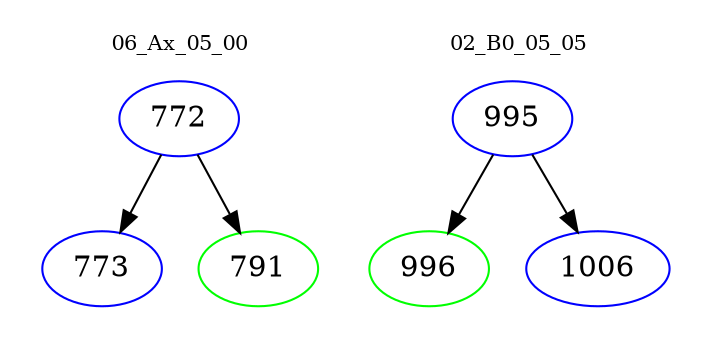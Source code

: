digraph{
subgraph cluster_0 {
color = white
label = "06_Ax_05_00";
fontsize=10;
T0_772 [label="772", color="blue"]
T0_772 -> T0_773 [color="black"]
T0_773 [label="773", color="blue"]
T0_772 -> T0_791 [color="black"]
T0_791 [label="791", color="green"]
}
subgraph cluster_1 {
color = white
label = "02_B0_05_05";
fontsize=10;
T1_995 [label="995", color="blue"]
T1_995 -> T1_996 [color="black"]
T1_996 [label="996", color="green"]
T1_995 -> T1_1006 [color="black"]
T1_1006 [label="1006", color="blue"]
}
}
